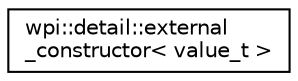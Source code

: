 digraph "Graphical Class Hierarchy"
{
  edge [fontname="Helvetica",fontsize="10",labelfontname="Helvetica",labelfontsize="10"];
  node [fontname="Helvetica",fontsize="10",shape=record];
  rankdir="LR";
  Node1 [label="wpi::detail::external\l_constructor\< value_t \>",height=0.2,width=0.4,color="black", fillcolor="white", style="filled",URL="$structwpi_1_1detail_1_1external__constructor.html"];
}
